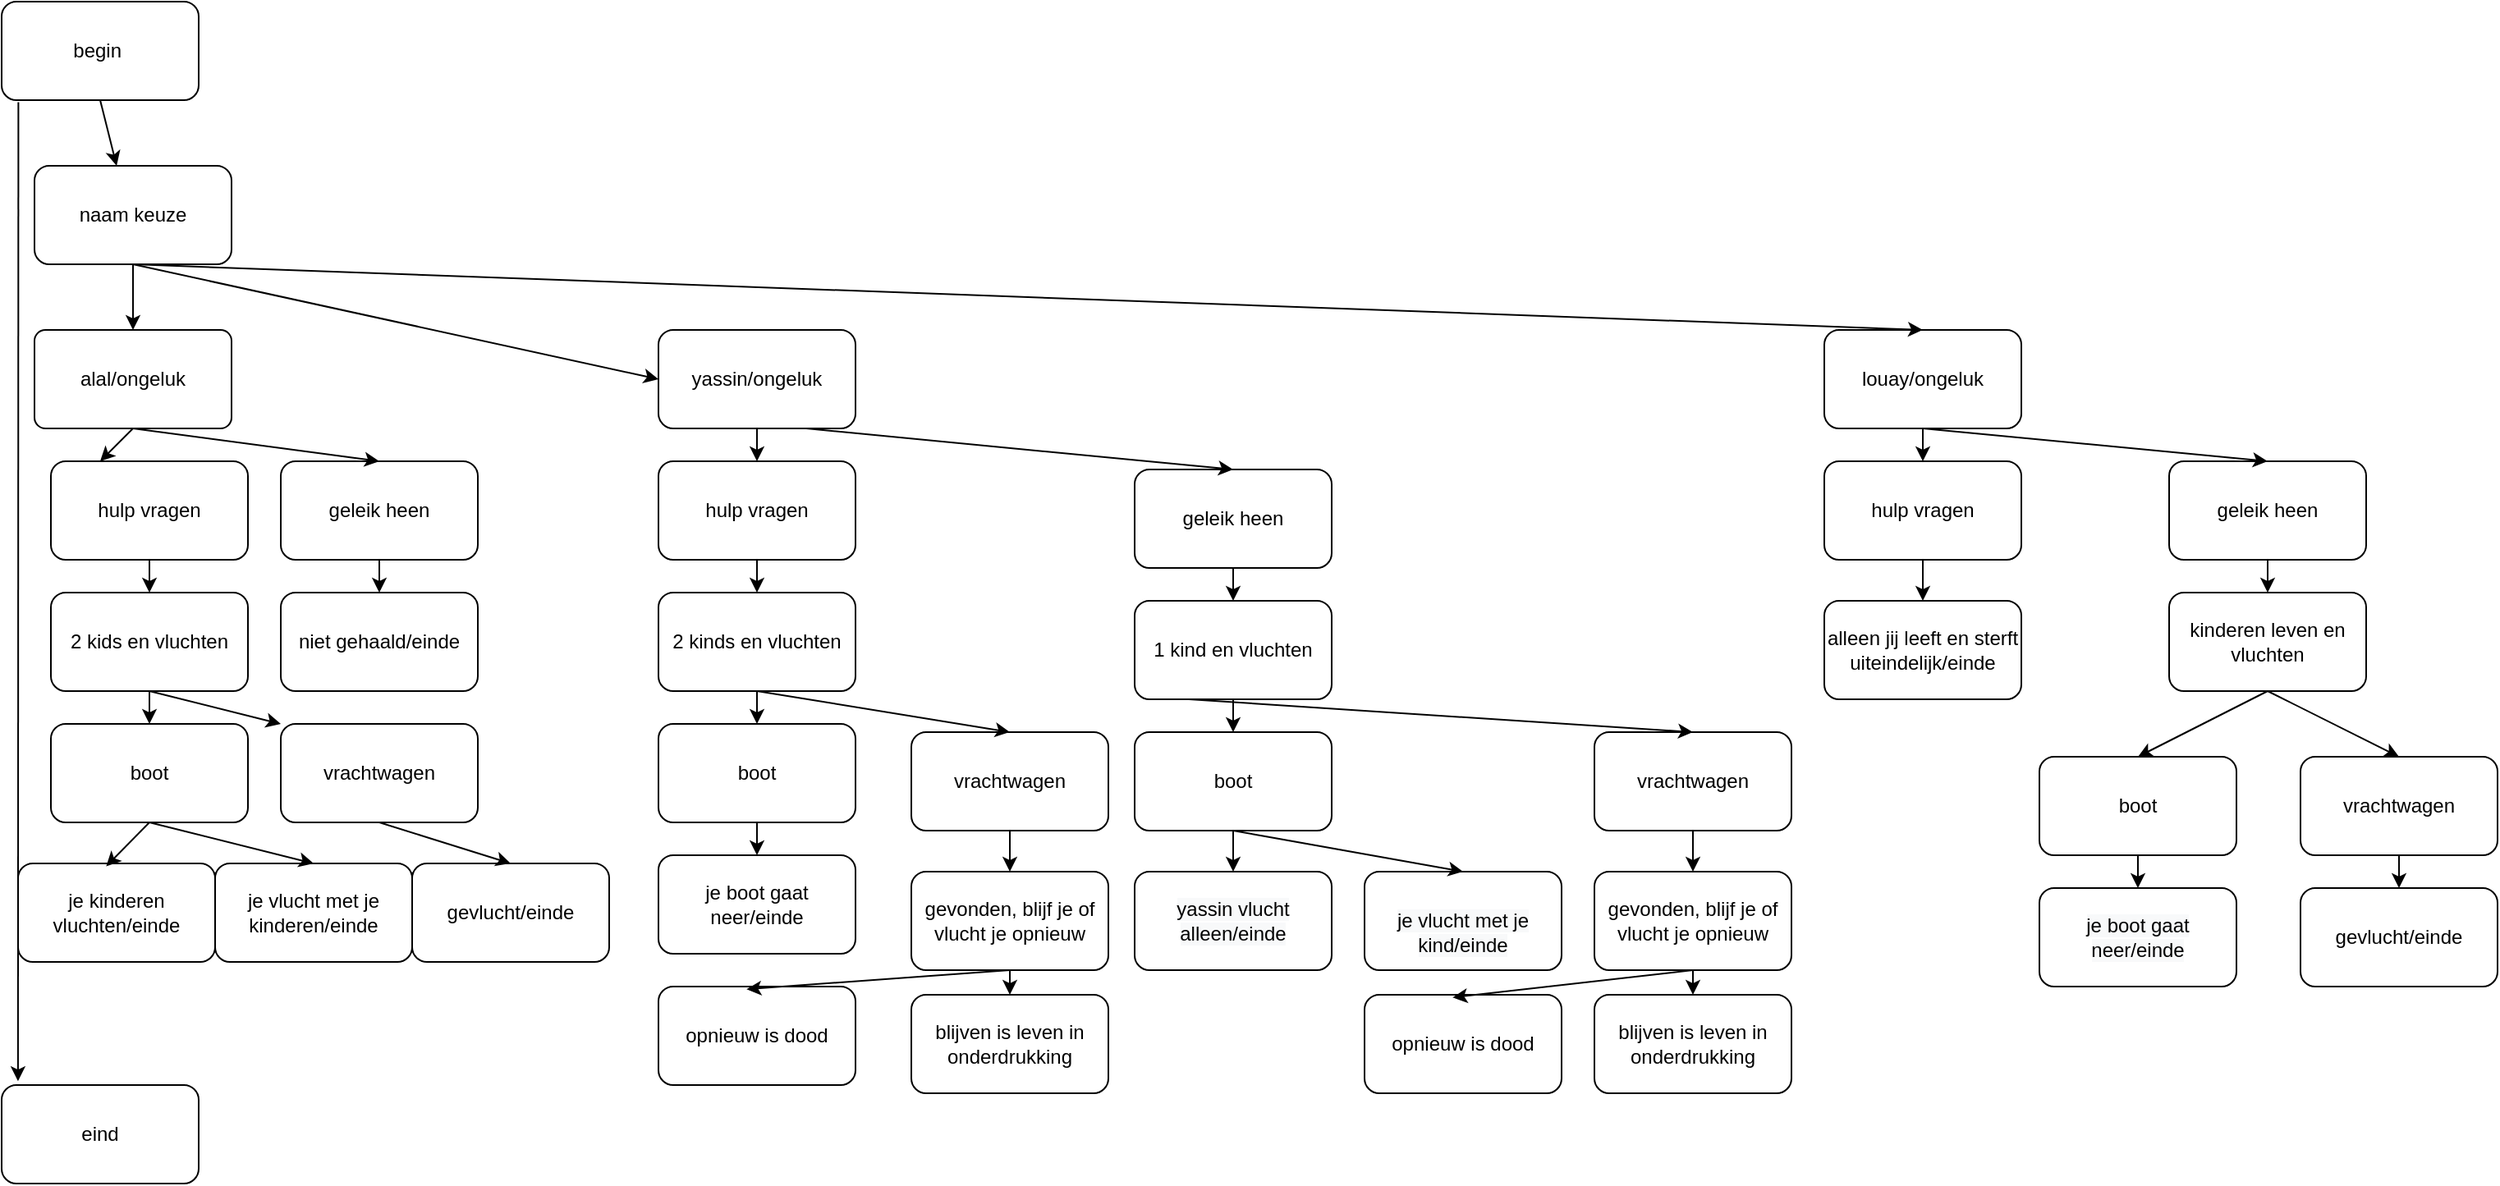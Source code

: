 <mxfile version="13.8.2" type="github"><diagram id="1RSfGG6R9tsUgwqPR6jY" name="Page-1"><mxGraphModel dx="1283" dy="779" grid="1" gridSize="10" guides="1" tooltips="1" connect="1" arrows="1" fold="1" page="1" pageScale="1" pageWidth="827" pageHeight="1169" math="0" shadow="0"><root><mxCell id="0"/><mxCell id="1" parent="0"/><mxCell id="GtZT-1RXXb-mHqwzNZSs-1" value="begin&amp;nbsp;" style="rounded=1;whiteSpace=wrap;html=1;" vertex="1" parent="1"><mxGeometry width="120" height="60" as="geometry"/></mxCell><mxCell id="GtZT-1RXXb-mHqwzNZSs-2" value="naam keuze" style="rounded=1;whiteSpace=wrap;html=1;" vertex="1" parent="1"><mxGeometry x="20" y="100" width="120" height="60" as="geometry"/></mxCell><mxCell id="GtZT-1RXXb-mHqwzNZSs-3" value="alal/ongeluk" style="rounded=1;whiteSpace=wrap;html=1;arcSize=11;" vertex="1" parent="1"><mxGeometry x="20" y="200" width="120" height="60" as="geometry"/></mxCell><mxCell id="GtZT-1RXXb-mHqwzNZSs-4" value="yassin/ongeluk" style="rounded=1;whiteSpace=wrap;html=1;" vertex="1" parent="1"><mxGeometry x="400" y="200" width="120" height="60" as="geometry"/></mxCell><mxCell id="GtZT-1RXXb-mHqwzNZSs-5" value="eind" style="rounded=1;whiteSpace=wrap;html=1;" vertex="1" parent="1"><mxGeometry y="660" width="120" height="60" as="geometry"/></mxCell><mxCell id="GtZT-1RXXb-mHqwzNZSs-6" value="louay/ongeluk" style="rounded=1;whiteSpace=wrap;html=1;" vertex="1" parent="1"><mxGeometry x="1110" y="200" width="120" height="60" as="geometry"/></mxCell><mxCell id="GtZT-1RXXb-mHqwzNZSs-8" value="geleik heen" style="rounded=1;whiteSpace=wrap;html=1;" vertex="1" parent="1"><mxGeometry x="170" y="280" width="120" height="60" as="geometry"/></mxCell><mxCell id="GtZT-1RXXb-mHqwzNZSs-9" value="hulp vragen" style="rounded=1;whiteSpace=wrap;html=1;" vertex="1" parent="1"><mxGeometry x="30" y="280" width="120" height="60" as="geometry"/></mxCell><mxCell id="GtZT-1RXXb-mHqwzNZSs-10" value="geleik heen" style="rounded=1;whiteSpace=wrap;html=1;" vertex="1" parent="1"><mxGeometry x="690" y="285" width="120" height="60" as="geometry"/></mxCell><mxCell id="GtZT-1RXXb-mHqwzNZSs-11" value="hulp vragen" style="rounded=1;whiteSpace=wrap;html=1;" vertex="1" parent="1"><mxGeometry x="400" y="280" width="120" height="60" as="geometry"/></mxCell><mxCell id="GtZT-1RXXb-mHqwzNZSs-13" value="" style="endArrow=classic;html=1;exitX=0.5;exitY=1;exitDx=0;exitDy=0;entryX=0.417;entryY=0;entryDx=0;entryDy=0;entryPerimeter=0;" edge="1" parent="1" source="GtZT-1RXXb-mHqwzNZSs-1" target="GtZT-1RXXb-mHqwzNZSs-2"><mxGeometry width="50" height="50" relative="1" as="geometry"><mxPoint x="390" y="340" as="sourcePoint"/><mxPoint x="440" y="290" as="targetPoint"/></mxGeometry></mxCell><mxCell id="GtZT-1RXXb-mHqwzNZSs-14" value="" style="endArrow=classic;html=1;exitX=0.085;exitY=1.02;exitDx=0;exitDy=0;exitPerimeter=0;entryX=0.083;entryY=-0.04;entryDx=0;entryDy=0;entryPerimeter=0;" edge="1" parent="1" source="GtZT-1RXXb-mHqwzNZSs-1" target="GtZT-1RXXb-mHqwzNZSs-5"><mxGeometry width="50" height="50" relative="1" as="geometry"><mxPoint x="390" y="340" as="sourcePoint"/><mxPoint x="440" y="290" as="targetPoint"/></mxGeometry></mxCell><mxCell id="GtZT-1RXXb-mHqwzNZSs-15" value="" style="endArrow=classic;html=1;exitX=0.5;exitY=1;exitDx=0;exitDy=0;entryX=0.5;entryY=0;entryDx=0;entryDy=0;" edge="1" parent="1" source="GtZT-1RXXb-mHqwzNZSs-2" target="GtZT-1RXXb-mHqwzNZSs-3"><mxGeometry width="50" height="50" relative="1" as="geometry"><mxPoint x="400" y="350" as="sourcePoint"/><mxPoint x="450" y="300" as="targetPoint"/></mxGeometry></mxCell><mxCell id="GtZT-1RXXb-mHqwzNZSs-16" value="" style="endArrow=classic;html=1;exitX=0.5;exitY=1;exitDx=0;exitDy=0;entryX=0.5;entryY=0;entryDx=0;entryDy=0;" edge="1" parent="1" source="GtZT-1RXXb-mHqwzNZSs-2" target="GtZT-1RXXb-mHqwzNZSs-6"><mxGeometry width="50" height="50" relative="1" as="geometry"><mxPoint x="410" y="360" as="sourcePoint"/><mxPoint x="460" y="310" as="targetPoint"/></mxGeometry></mxCell><mxCell id="GtZT-1RXXb-mHqwzNZSs-17" value="" style="endArrow=classic;html=1;exitX=0.5;exitY=1;exitDx=0;exitDy=0;entryX=0;entryY=0.5;entryDx=0;entryDy=0;" edge="1" parent="1" source="GtZT-1RXXb-mHqwzNZSs-2" target="GtZT-1RXXb-mHqwzNZSs-4"><mxGeometry width="50" height="50" relative="1" as="geometry"><mxPoint x="420" y="370" as="sourcePoint"/><mxPoint x="470" y="320" as="targetPoint"/></mxGeometry></mxCell><mxCell id="GtZT-1RXXb-mHqwzNZSs-18" value="" style="endArrow=classic;html=1;exitX=0.5;exitY=1;exitDx=0;exitDy=0;entryX=0.25;entryY=0;entryDx=0;entryDy=0;" edge="1" parent="1" source="GtZT-1RXXb-mHqwzNZSs-3" target="GtZT-1RXXb-mHqwzNZSs-9"><mxGeometry width="50" height="50" relative="1" as="geometry"><mxPoint x="430" y="380" as="sourcePoint"/><mxPoint x="480" y="330" as="targetPoint"/></mxGeometry></mxCell><mxCell id="GtZT-1RXXb-mHqwzNZSs-19" value="" style="endArrow=classic;html=1;exitX=0.5;exitY=1;exitDx=0;exitDy=0;entryX=0.5;entryY=0;entryDx=0;entryDy=0;" edge="1" parent="1" source="GtZT-1RXXb-mHqwzNZSs-3" target="GtZT-1RXXb-mHqwzNZSs-8"><mxGeometry width="50" height="50" relative="1" as="geometry"><mxPoint x="440" y="390" as="sourcePoint"/><mxPoint x="490" y="340" as="targetPoint"/></mxGeometry></mxCell><mxCell id="GtZT-1RXXb-mHqwzNZSs-20" value="" style="endArrow=classic;html=1;exitX=0.5;exitY=1;exitDx=0;exitDy=0;entryX=0.5;entryY=0;entryDx=0;entryDy=0;" edge="1" parent="1" source="GtZT-1RXXb-mHqwzNZSs-4" target="GtZT-1RXXb-mHqwzNZSs-11"><mxGeometry width="50" height="50" relative="1" as="geometry"><mxPoint x="450" y="400" as="sourcePoint"/><mxPoint x="500" y="350" as="targetPoint"/></mxGeometry></mxCell><mxCell id="GtZT-1RXXb-mHqwzNZSs-21" value="" style="endArrow=classic;html=1;exitX=0.75;exitY=1;exitDx=0;exitDy=0;entryX=0.5;entryY=0;entryDx=0;entryDy=0;" edge="1" parent="1" source="GtZT-1RXXb-mHqwzNZSs-4" target="GtZT-1RXXb-mHqwzNZSs-10"><mxGeometry width="50" height="50" relative="1" as="geometry"><mxPoint x="460" y="410" as="sourcePoint"/><mxPoint x="510" y="360" as="targetPoint"/></mxGeometry></mxCell><mxCell id="GtZT-1RXXb-mHqwzNZSs-22" value="hulp vragen" style="rounded=1;whiteSpace=wrap;html=1;" vertex="1" parent="1"><mxGeometry x="1110" y="280" width="120" height="60" as="geometry"/></mxCell><mxCell id="GtZT-1RXXb-mHqwzNZSs-24" value="geleik heen" style="rounded=1;whiteSpace=wrap;html=1;" vertex="1" parent="1"><mxGeometry x="1320" y="280" width="120" height="60" as="geometry"/></mxCell><mxCell id="GtZT-1RXXb-mHqwzNZSs-26" value="" style="endArrow=classic;html=1;exitX=0.5;exitY=1;exitDx=0;exitDy=0;entryX=0.5;entryY=0;entryDx=0;entryDy=0;" edge="1" parent="1" source="GtZT-1RXXb-mHqwzNZSs-6" target="GtZT-1RXXb-mHqwzNZSs-22"><mxGeometry width="50" height="50" relative="1" as="geometry"><mxPoint x="770" y="340" as="sourcePoint"/><mxPoint x="820" y="290" as="targetPoint"/></mxGeometry></mxCell><mxCell id="GtZT-1RXXb-mHqwzNZSs-27" value="" style="endArrow=classic;html=1;exitX=0.5;exitY=1;exitDx=0;exitDy=0;entryX=0.5;entryY=0;entryDx=0;entryDy=0;" edge="1" parent="1" source="GtZT-1RXXb-mHqwzNZSs-6" target="GtZT-1RXXb-mHqwzNZSs-24"><mxGeometry width="50" height="50" relative="1" as="geometry"><mxPoint x="780" y="350" as="sourcePoint"/><mxPoint x="830" y="300" as="targetPoint"/></mxGeometry></mxCell><mxCell id="GtZT-1RXXb-mHqwzNZSs-28" value="2 kids en vluchten" style="rounded=1;whiteSpace=wrap;html=1;" vertex="1" parent="1"><mxGeometry x="30" y="360" width="120" height="60" as="geometry"/></mxCell><mxCell id="GtZT-1RXXb-mHqwzNZSs-29" value="niet gehaald/einde" style="rounded=1;whiteSpace=wrap;html=1;" vertex="1" parent="1"><mxGeometry x="170" y="360" width="120" height="60" as="geometry"/></mxCell><mxCell id="GtZT-1RXXb-mHqwzNZSs-30" value="" style="endArrow=classic;html=1;exitX=0.5;exitY=1;exitDx=0;exitDy=0;entryX=0.5;entryY=0;entryDx=0;entryDy=0;" edge="1" parent="1" source="GtZT-1RXXb-mHqwzNZSs-9" target="GtZT-1RXXb-mHqwzNZSs-28"><mxGeometry width="50" height="50" relative="1" as="geometry"><mxPoint x="420" y="440" as="sourcePoint"/><mxPoint x="470" y="390" as="targetPoint"/></mxGeometry></mxCell><mxCell id="GtZT-1RXXb-mHqwzNZSs-31" value="" style="endArrow=classic;html=1;exitX=0.5;exitY=1;exitDx=0;exitDy=0;entryX=0.5;entryY=0;entryDx=0;entryDy=0;" edge="1" parent="1" source="GtZT-1RXXb-mHqwzNZSs-8" target="GtZT-1RXXb-mHqwzNZSs-29"><mxGeometry width="50" height="50" relative="1" as="geometry"><mxPoint x="430" y="450" as="sourcePoint"/><mxPoint x="480" y="400" as="targetPoint"/></mxGeometry></mxCell><mxCell id="GtZT-1RXXb-mHqwzNZSs-32" value="boot" style="rounded=1;whiteSpace=wrap;html=1;" vertex="1" parent="1"><mxGeometry x="30" y="440" width="120" height="60" as="geometry"/></mxCell><mxCell id="GtZT-1RXXb-mHqwzNZSs-33" value="vrachtwagen" style="rounded=1;whiteSpace=wrap;html=1;" vertex="1" parent="1"><mxGeometry x="170" y="440" width="120" height="60" as="geometry"/></mxCell><mxCell id="GtZT-1RXXb-mHqwzNZSs-34" value="" style="endArrow=classic;html=1;exitX=0.5;exitY=1;exitDx=0;exitDy=0;entryX=0.5;entryY=0;entryDx=0;entryDy=0;" edge="1" parent="1" source="GtZT-1RXXb-mHqwzNZSs-28" target="GtZT-1RXXb-mHqwzNZSs-32"><mxGeometry width="50" height="50" relative="1" as="geometry"><mxPoint x="420" y="440" as="sourcePoint"/><mxPoint x="470" y="390" as="targetPoint"/></mxGeometry></mxCell><mxCell id="GtZT-1RXXb-mHqwzNZSs-35" value="" style="endArrow=classic;html=1;exitX=0.5;exitY=1;exitDx=0;exitDy=0;entryX=0;entryY=0;entryDx=0;entryDy=0;" edge="1" parent="1" source="GtZT-1RXXb-mHqwzNZSs-28" target="GtZT-1RXXb-mHqwzNZSs-33"><mxGeometry width="50" height="50" relative="1" as="geometry"><mxPoint x="420" y="440" as="sourcePoint"/><mxPoint x="470" y="390" as="targetPoint"/></mxGeometry></mxCell><mxCell id="GtZT-1RXXb-mHqwzNZSs-36" value="gevlucht/einde" style="rounded=1;whiteSpace=wrap;html=1;" vertex="1" parent="1"><mxGeometry x="250" y="525" width="120" height="60" as="geometry"/></mxCell><mxCell id="GtZT-1RXXb-mHqwzNZSs-37" value="" style="endArrow=classic;html=1;exitX=0.5;exitY=1;exitDx=0;exitDy=0;entryX=0.5;entryY=0;entryDx=0;entryDy=0;" edge="1" parent="1" source="GtZT-1RXXb-mHqwzNZSs-33" target="GtZT-1RXXb-mHqwzNZSs-36"><mxGeometry width="50" height="50" relative="1" as="geometry"><mxPoint x="420" y="540" as="sourcePoint"/><mxPoint x="470" y="490" as="targetPoint"/></mxGeometry></mxCell><mxCell id="GtZT-1RXXb-mHqwzNZSs-38" value="je kinderen vluchten/einde" style="rounded=1;whiteSpace=wrap;html=1;" vertex="1" parent="1"><mxGeometry x="10" y="525" width="120" height="60" as="geometry"/></mxCell><mxCell id="GtZT-1RXXb-mHqwzNZSs-39" value="je vlucht met je kinderen/einde" style="rounded=1;whiteSpace=wrap;html=1;" vertex="1" parent="1"><mxGeometry x="130" y="525" width="120" height="60" as="geometry"/></mxCell><mxCell id="GtZT-1RXXb-mHqwzNZSs-40" value="" style="endArrow=classic;html=1;exitX=0.5;exitY=1;exitDx=0;exitDy=0;entryX=0.447;entryY=0.03;entryDx=0;entryDy=0;entryPerimeter=0;" edge="1" parent="1" source="GtZT-1RXXb-mHqwzNZSs-32" target="GtZT-1RXXb-mHqwzNZSs-38"><mxGeometry width="50" height="50" relative="1" as="geometry"><mxPoint x="420" y="540" as="sourcePoint"/><mxPoint x="470" y="490" as="targetPoint"/></mxGeometry></mxCell><mxCell id="GtZT-1RXXb-mHqwzNZSs-41" value="" style="endArrow=classic;html=1;exitX=0.5;exitY=1;exitDx=0;exitDy=0;entryX=0.5;entryY=0;entryDx=0;entryDy=0;" edge="1" parent="1" source="GtZT-1RXXb-mHqwzNZSs-32" target="GtZT-1RXXb-mHqwzNZSs-39"><mxGeometry width="50" height="50" relative="1" as="geometry"><mxPoint x="100" y="550" as="sourcePoint"/><mxPoint x="150" y="500" as="targetPoint"/></mxGeometry></mxCell><mxCell id="GtZT-1RXXb-mHqwzNZSs-42" value="1 kind en vluchten" style="rounded=1;whiteSpace=wrap;html=1;" vertex="1" parent="1"><mxGeometry x="690" y="365" width="120" height="60" as="geometry"/></mxCell><mxCell id="GtZT-1RXXb-mHqwzNZSs-43" value="2 kinds en vluchten" style="rounded=1;whiteSpace=wrap;html=1;" vertex="1" parent="1"><mxGeometry x="400" y="360" width="120" height="60" as="geometry"/></mxCell><mxCell id="GtZT-1RXXb-mHqwzNZSs-44" value="" style="endArrow=classic;html=1;entryX=0.5;entryY=0;entryDx=0;entryDy=0;exitX=0.5;exitY=1;exitDx=0;exitDy=0;" edge="1" parent="1" source="GtZT-1RXXb-mHqwzNZSs-11" target="GtZT-1RXXb-mHqwzNZSs-43"><mxGeometry width="50" height="50" relative="1" as="geometry"><mxPoint x="860" y="340" as="sourcePoint"/><mxPoint x="890" y="330" as="targetPoint"/></mxGeometry></mxCell><mxCell id="GtZT-1RXXb-mHqwzNZSs-45" value="" style="endArrow=classic;html=1;exitX=0.5;exitY=1;exitDx=0;exitDy=0;entryX=0.5;entryY=0;entryDx=0;entryDy=0;" edge="1" parent="1" source="GtZT-1RXXb-mHqwzNZSs-10" target="GtZT-1RXXb-mHqwzNZSs-42"><mxGeometry width="50" height="50" relative="1" as="geometry"><mxPoint x="567" y="330" as="sourcePoint"/><mxPoint x="1047" y="440" as="targetPoint"/></mxGeometry></mxCell><mxCell id="GtZT-1RXXb-mHqwzNZSs-46" value="boot" style="rounded=1;whiteSpace=wrap;html=1;" vertex="1" parent="1"><mxGeometry x="690" y="445" width="120" height="60" as="geometry"/></mxCell><mxCell id="GtZT-1RXXb-mHqwzNZSs-47" value="vrachtwagen" style="rounded=1;whiteSpace=wrap;html=1;" vertex="1" parent="1"><mxGeometry x="970" y="445" width="120" height="60" as="geometry"/></mxCell><mxCell id="GtZT-1RXXb-mHqwzNZSs-48" value="" style="endArrow=classic;html=1;exitX=0.5;exitY=1;exitDx=0;exitDy=0;entryX=0.5;entryY=0;entryDx=0;entryDy=0;" edge="1" parent="1" target="GtZT-1RXXb-mHqwzNZSs-46"><mxGeometry width="50" height="50" relative="1" as="geometry"><mxPoint x="750" y="425" as="sourcePoint"/><mxPoint x="860" y="485" as="targetPoint"/></mxGeometry></mxCell><mxCell id="GtZT-1RXXb-mHqwzNZSs-49" value="" style="endArrow=classic;html=1;entryX=0.5;entryY=0;entryDx=0;entryDy=0;" edge="1" parent="1" target="GtZT-1RXXb-mHqwzNZSs-47"><mxGeometry width="50" height="50" relative="1" as="geometry"><mxPoint x="723" y="425" as="sourcePoint"/><mxPoint x="833" y="485" as="targetPoint"/></mxGeometry></mxCell><mxCell id="GtZT-1RXXb-mHqwzNZSs-50" value="gevonden, blijf je of vlucht je opnieuw" style="rounded=1;whiteSpace=wrap;html=1;" vertex="1" parent="1"><mxGeometry x="970" y="530" width="120" height="60" as="geometry"/></mxCell><mxCell id="GtZT-1RXXb-mHqwzNZSs-51" value="opnieuw is dood" style="rounded=1;whiteSpace=wrap;html=1;" vertex="1" parent="1"><mxGeometry x="830" y="605" width="120" height="60" as="geometry"/></mxCell><mxCell id="GtZT-1RXXb-mHqwzNZSs-52" value="blijven is leven in onderdrukking" style="rounded=1;whiteSpace=wrap;html=1;" vertex="1" parent="1"><mxGeometry x="970" y="605" width="120" height="60" as="geometry"/></mxCell><mxCell id="GtZT-1RXXb-mHqwzNZSs-53" value="" style="endArrow=classic;html=1;exitX=0.5;exitY=1;exitDx=0;exitDy=0;entryX=0.447;entryY=0.027;entryDx=0;entryDy=0;entryPerimeter=0;" edge="1" parent="1" source="GtZT-1RXXb-mHqwzNZSs-50" target="GtZT-1RXXb-mHqwzNZSs-51"><mxGeometry width="50" height="50" relative="1" as="geometry"><mxPoint x="863" y="525" as="sourcePoint"/><mxPoint x="913" y="475" as="targetPoint"/></mxGeometry></mxCell><mxCell id="GtZT-1RXXb-mHqwzNZSs-54" value="" style="endArrow=classic;html=1;entryX=0.5;entryY=0;entryDx=0;entryDy=0;exitX=0.5;exitY=1;exitDx=0;exitDy=0;" edge="1" parent="1" source="GtZT-1RXXb-mHqwzNZSs-50" target="GtZT-1RXXb-mHqwzNZSs-52"><mxGeometry width="50" height="50" relative="1" as="geometry"><mxPoint x="1093" y="585" as="sourcePoint"/><mxPoint x="913" y="465" as="targetPoint"/></mxGeometry></mxCell><mxCell id="GtZT-1RXXb-mHqwzNZSs-55" value="&lt;span style=&quot;color: rgb(0 , 0 , 0) ; font-family: &amp;#34;helvetica&amp;#34; ; font-size: 12px ; font-style: normal ; font-weight: 400 ; letter-spacing: normal ; text-align: center ; text-indent: 0px ; text-transform: none ; word-spacing: 0px ; background-color: rgb(248 , 249 , 250) ; display: inline ; float: none&quot;&gt;yassin vlucht alleen/einde&lt;/span&gt;" style="rounded=1;whiteSpace=wrap;html=1;" vertex="1" parent="1"><mxGeometry x="690" y="530" width="120" height="60" as="geometry"/></mxCell><mxCell id="GtZT-1RXXb-mHqwzNZSs-56" value="&lt;br&gt;&lt;span style=&quot;color: rgb(0 , 0 , 0) ; font-family: &amp;#34;helvetica&amp;#34; ; font-size: 12px ; font-style: normal ; font-weight: 400 ; letter-spacing: normal ; text-align: center ; text-indent: 0px ; text-transform: none ; word-spacing: 0px ; background-color: rgb(248 , 249 , 250) ; display: inline ; float: none&quot;&gt;je vlucht met je kind/einde&lt;/span&gt;&lt;br&gt;" style="rounded=1;whiteSpace=wrap;html=1;" vertex="1" parent="1"><mxGeometry x="830" y="530" width="120" height="60" as="geometry"/></mxCell><mxCell id="GtZT-1RXXb-mHqwzNZSs-57" value="" style="endArrow=classic;html=1;exitX=0.5;exitY=1;exitDx=0;exitDy=0;entryX=0.5;entryY=0;entryDx=0;entryDy=0;" edge="1" parent="1" source="GtZT-1RXXb-mHqwzNZSs-46" target="GtZT-1RXXb-mHqwzNZSs-55"><mxGeometry width="50" height="50" relative="1" as="geometry"><mxPoint x="720" y="515" as="sourcePoint"/><mxPoint x="770" y="465" as="targetPoint"/></mxGeometry></mxCell><mxCell id="GtZT-1RXXb-mHqwzNZSs-58" value="" style="endArrow=classic;html=1;exitX=0.5;exitY=1;exitDx=0;exitDy=0;entryX=0.5;entryY=0;entryDx=0;entryDy=0;" edge="1" parent="1" source="GtZT-1RXXb-mHqwzNZSs-46" target="GtZT-1RXXb-mHqwzNZSs-56"><mxGeometry width="50" height="50" relative="1" as="geometry"><mxPoint x="720" y="515" as="sourcePoint"/><mxPoint x="770" y="465" as="targetPoint"/></mxGeometry></mxCell><mxCell id="GtZT-1RXXb-mHqwzNZSs-60" value="boot" style="rounded=1;whiteSpace=wrap;html=1;" vertex="1" parent="1"><mxGeometry x="400" y="440" width="120" height="60" as="geometry"/></mxCell><mxCell id="GtZT-1RXXb-mHqwzNZSs-61" value="vrachtwagen" style="rounded=1;whiteSpace=wrap;html=1;" vertex="1" parent="1"><mxGeometry x="554" y="445" width="120" height="60" as="geometry"/></mxCell><mxCell id="GtZT-1RXXb-mHqwzNZSs-62" value="" style="endArrow=classic;html=1;exitX=0.5;exitY=1;exitDx=0;exitDy=0;entryX=0.5;entryY=0;entryDx=0;entryDy=0;" edge="1" parent="1" target="GtZT-1RXXb-mHqwzNZSs-60"><mxGeometry width="50" height="50" relative="1" as="geometry"><mxPoint x="460" y="420" as="sourcePoint"/><mxPoint x="570" y="480" as="targetPoint"/></mxGeometry></mxCell><mxCell id="GtZT-1RXXb-mHqwzNZSs-63" value="" style="endArrow=classic;html=1;entryX=0.5;entryY=0;entryDx=0;entryDy=0;" edge="1" parent="1" target="GtZT-1RXXb-mHqwzNZSs-61"><mxGeometry width="50" height="50" relative="1" as="geometry"><mxPoint x="460" y="420" as="sourcePoint"/><mxPoint x="570" y="480" as="targetPoint"/></mxGeometry></mxCell><mxCell id="GtZT-1RXXb-mHqwzNZSs-64" value="gevonden, blijf je of vlucht je opnieuw" style="rounded=1;whiteSpace=wrap;html=1;" vertex="1" parent="1"><mxGeometry x="554" y="530" width="120" height="60" as="geometry"/></mxCell><mxCell id="GtZT-1RXXb-mHqwzNZSs-65" value="opnieuw is dood" style="rounded=1;whiteSpace=wrap;html=1;" vertex="1" parent="1"><mxGeometry x="400" y="600" width="120" height="60" as="geometry"/></mxCell><mxCell id="GtZT-1RXXb-mHqwzNZSs-66" value="blijven is leven in onderdrukking" style="rounded=1;whiteSpace=wrap;html=1;" vertex="1" parent="1"><mxGeometry x="554" y="605" width="120" height="60" as="geometry"/></mxCell><mxCell id="GtZT-1RXXb-mHqwzNZSs-67" value="" style="endArrow=classic;html=1;exitX=0.5;exitY=1;exitDx=0;exitDy=0;entryX=0.447;entryY=0.027;entryDx=0;entryDy=0;entryPerimeter=0;" edge="1" parent="1" source="GtZT-1RXXb-mHqwzNZSs-64" target="GtZT-1RXXb-mHqwzNZSs-65"><mxGeometry width="50" height="50" relative="1" as="geometry"><mxPoint x="474" y="525" as="sourcePoint"/><mxPoint x="524" y="475" as="targetPoint"/></mxGeometry></mxCell><mxCell id="GtZT-1RXXb-mHqwzNZSs-68" value="" style="endArrow=classic;html=1;entryX=0.5;entryY=0;entryDx=0;entryDy=0;exitX=0.5;exitY=1;exitDx=0;exitDy=0;" edge="1" parent="1" source="GtZT-1RXXb-mHqwzNZSs-64" target="GtZT-1RXXb-mHqwzNZSs-66"><mxGeometry width="50" height="50" relative="1" as="geometry"><mxPoint x="704" y="585" as="sourcePoint"/><mxPoint x="524" y="465" as="targetPoint"/></mxGeometry></mxCell><mxCell id="GtZT-1RXXb-mHqwzNZSs-70" value="je boot gaat neer/einde" style="rounded=1;whiteSpace=wrap;html=1;" vertex="1" parent="1"><mxGeometry x="400" y="520" width="120" height="60" as="geometry"/></mxCell><mxCell id="GtZT-1RXXb-mHqwzNZSs-72" value="" style="endArrow=classic;html=1;exitX=0.5;exitY=1;exitDx=0;exitDy=0;entryX=0.5;entryY=0;entryDx=0;entryDy=0;" edge="1" parent="1" source="GtZT-1RXXb-mHqwzNZSs-60" target="GtZT-1RXXb-mHqwzNZSs-70"><mxGeometry width="50" height="50" relative="1" as="geometry"><mxPoint x="430" y="510" as="sourcePoint"/><mxPoint x="480" y="460" as="targetPoint"/></mxGeometry></mxCell><mxCell id="GtZT-1RXXb-mHqwzNZSs-73" value="" style="endArrow=classic;html=1;exitX=0.5;exitY=1;exitDx=0;exitDy=0;entryX=0.5;entryY=0;entryDx=0;entryDy=0;" edge="1" parent="1" source="GtZT-1RXXb-mHqwzNZSs-61" target="GtZT-1RXXb-mHqwzNZSs-64"><mxGeometry width="50" height="50" relative="1" as="geometry"><mxPoint x="700" y="460" as="sourcePoint"/><mxPoint x="750" y="410" as="targetPoint"/></mxGeometry></mxCell><mxCell id="GtZT-1RXXb-mHqwzNZSs-74" value="" style="endArrow=classic;html=1;exitX=0.5;exitY=1;exitDx=0;exitDy=0;entryX=0.5;entryY=0;entryDx=0;entryDy=0;" edge="1" parent="1" source="GtZT-1RXXb-mHqwzNZSs-47" target="GtZT-1RXXb-mHqwzNZSs-50"><mxGeometry width="50" height="50" relative="1" as="geometry"><mxPoint x="563" y="465" as="sourcePoint"/><mxPoint x="613" y="415" as="targetPoint"/></mxGeometry></mxCell><mxCell id="GtZT-1RXXb-mHqwzNZSs-75" value="kinderen leven en vluchten" style="rounded=1;whiteSpace=wrap;html=1;" vertex="1" parent="1"><mxGeometry x="1320" y="360" width="120" height="60" as="geometry"/></mxCell><mxCell id="GtZT-1RXXb-mHqwzNZSs-76" value="alleen jij leeft en sterft uiteindelijk/einde" style="rounded=1;whiteSpace=wrap;html=1;" vertex="1" parent="1"><mxGeometry x="1110" y="365" width="120" height="60" as="geometry"/></mxCell><mxCell id="GtZT-1RXXb-mHqwzNZSs-77" value="boot" style="rounded=1;whiteSpace=wrap;html=1;" vertex="1" parent="1"><mxGeometry x="1241" y="460" width="120" height="60" as="geometry"/></mxCell><mxCell id="GtZT-1RXXb-mHqwzNZSs-78" value="vrachtwagen" style="rounded=1;whiteSpace=wrap;html=1;" vertex="1" parent="1"><mxGeometry x="1400" y="460" width="120" height="60" as="geometry"/></mxCell><mxCell id="GtZT-1RXXb-mHqwzNZSs-79" value="&#10;&#10;&lt;span style=&quot;color: rgb(0, 0, 0); font-family: helvetica; font-size: 12px; font-style: normal; font-weight: 400; letter-spacing: normal; text-align: center; text-indent: 0px; text-transform: none; word-spacing: 0px; background-color: rgb(248, 249, 250); display: inline; float: none;&quot;&gt;je boot gaat neer/einde&lt;/span&gt;&#10;&#10;" style="rounded=1;whiteSpace=wrap;html=1;" vertex="1" parent="1"><mxGeometry x="1241" y="540" width="120" height="60" as="geometry"/></mxCell><mxCell id="GtZT-1RXXb-mHqwzNZSs-80" value="&lt;span&gt;gevlucht/einde&lt;/span&gt;" style="rounded=1;whiteSpace=wrap;html=1;" vertex="1" parent="1"><mxGeometry x="1400" y="540" width="120" height="60" as="geometry"/></mxCell><mxCell id="GtZT-1RXXb-mHqwzNZSs-81" value="" style="endArrow=classic;html=1;entryX=0.5;entryY=0;entryDx=0;entryDy=0;exitX=0.5;exitY=1;exitDx=0;exitDy=0;" edge="1" parent="1" source="GtZT-1RXXb-mHqwzNZSs-75" target="GtZT-1RXXb-mHqwzNZSs-77"><mxGeometry width="50" height="50" relative="1" as="geometry"><mxPoint x="970" y="440" as="sourcePoint"/><mxPoint x="1020" y="390" as="targetPoint"/></mxGeometry></mxCell><mxCell id="GtZT-1RXXb-mHqwzNZSs-82" value="" style="endArrow=classic;html=1;entryX=0.5;entryY=0;entryDx=0;entryDy=0;exitX=0.5;exitY=1;exitDx=0;exitDy=0;" edge="1" parent="1" source="GtZT-1RXXb-mHqwzNZSs-22" target="GtZT-1RXXb-mHqwzNZSs-76"><mxGeometry width="50" height="50" relative="1" as="geometry"><mxPoint x="1390" y="430" as="sourcePoint"/><mxPoint x="1311" y="470" as="targetPoint"/></mxGeometry></mxCell><mxCell id="GtZT-1RXXb-mHqwzNZSs-83" value="" style="endArrow=classic;html=1;entryX=0.5;entryY=0;entryDx=0;entryDy=0;exitX=0.5;exitY=1;exitDx=0;exitDy=0;" edge="1" parent="1" source="GtZT-1RXXb-mHqwzNZSs-24" target="GtZT-1RXXb-mHqwzNZSs-75"><mxGeometry width="50" height="50" relative="1" as="geometry"><mxPoint x="1400" y="440" as="sourcePoint"/><mxPoint x="1321" y="480" as="targetPoint"/></mxGeometry></mxCell><mxCell id="GtZT-1RXXb-mHqwzNZSs-84" value="" style="endArrow=classic;html=1;entryX=0.5;entryY=0;entryDx=0;entryDy=0;exitX=0.5;exitY=1;exitDx=0;exitDy=0;" edge="1" parent="1" source="GtZT-1RXXb-mHqwzNZSs-75" target="GtZT-1RXXb-mHqwzNZSs-78"><mxGeometry width="50" height="50" relative="1" as="geometry"><mxPoint x="1410" y="450" as="sourcePoint"/><mxPoint x="1331" y="490" as="targetPoint"/></mxGeometry></mxCell><mxCell id="GtZT-1RXXb-mHqwzNZSs-85" value="" style="endArrow=classic;html=1;entryX=0.5;entryY=0;entryDx=0;entryDy=0;exitX=0.5;exitY=1;exitDx=0;exitDy=0;" edge="1" parent="1" source="GtZT-1RXXb-mHqwzNZSs-78" target="GtZT-1RXXb-mHqwzNZSs-80"><mxGeometry width="50" height="50" relative="1" as="geometry"><mxPoint x="1420" y="460" as="sourcePoint"/><mxPoint x="1341" y="500" as="targetPoint"/></mxGeometry></mxCell><mxCell id="GtZT-1RXXb-mHqwzNZSs-86" value="" style="endArrow=classic;html=1;entryX=0.5;entryY=0;entryDx=0;entryDy=0;exitX=0.5;exitY=1;exitDx=0;exitDy=0;" edge="1" parent="1" source="GtZT-1RXXb-mHqwzNZSs-77" target="GtZT-1RXXb-mHqwzNZSs-79"><mxGeometry width="50" height="50" relative="1" as="geometry"><mxPoint x="1430" y="470" as="sourcePoint"/><mxPoint x="1351" y="510" as="targetPoint"/></mxGeometry></mxCell></root></mxGraphModel></diagram></mxfile>